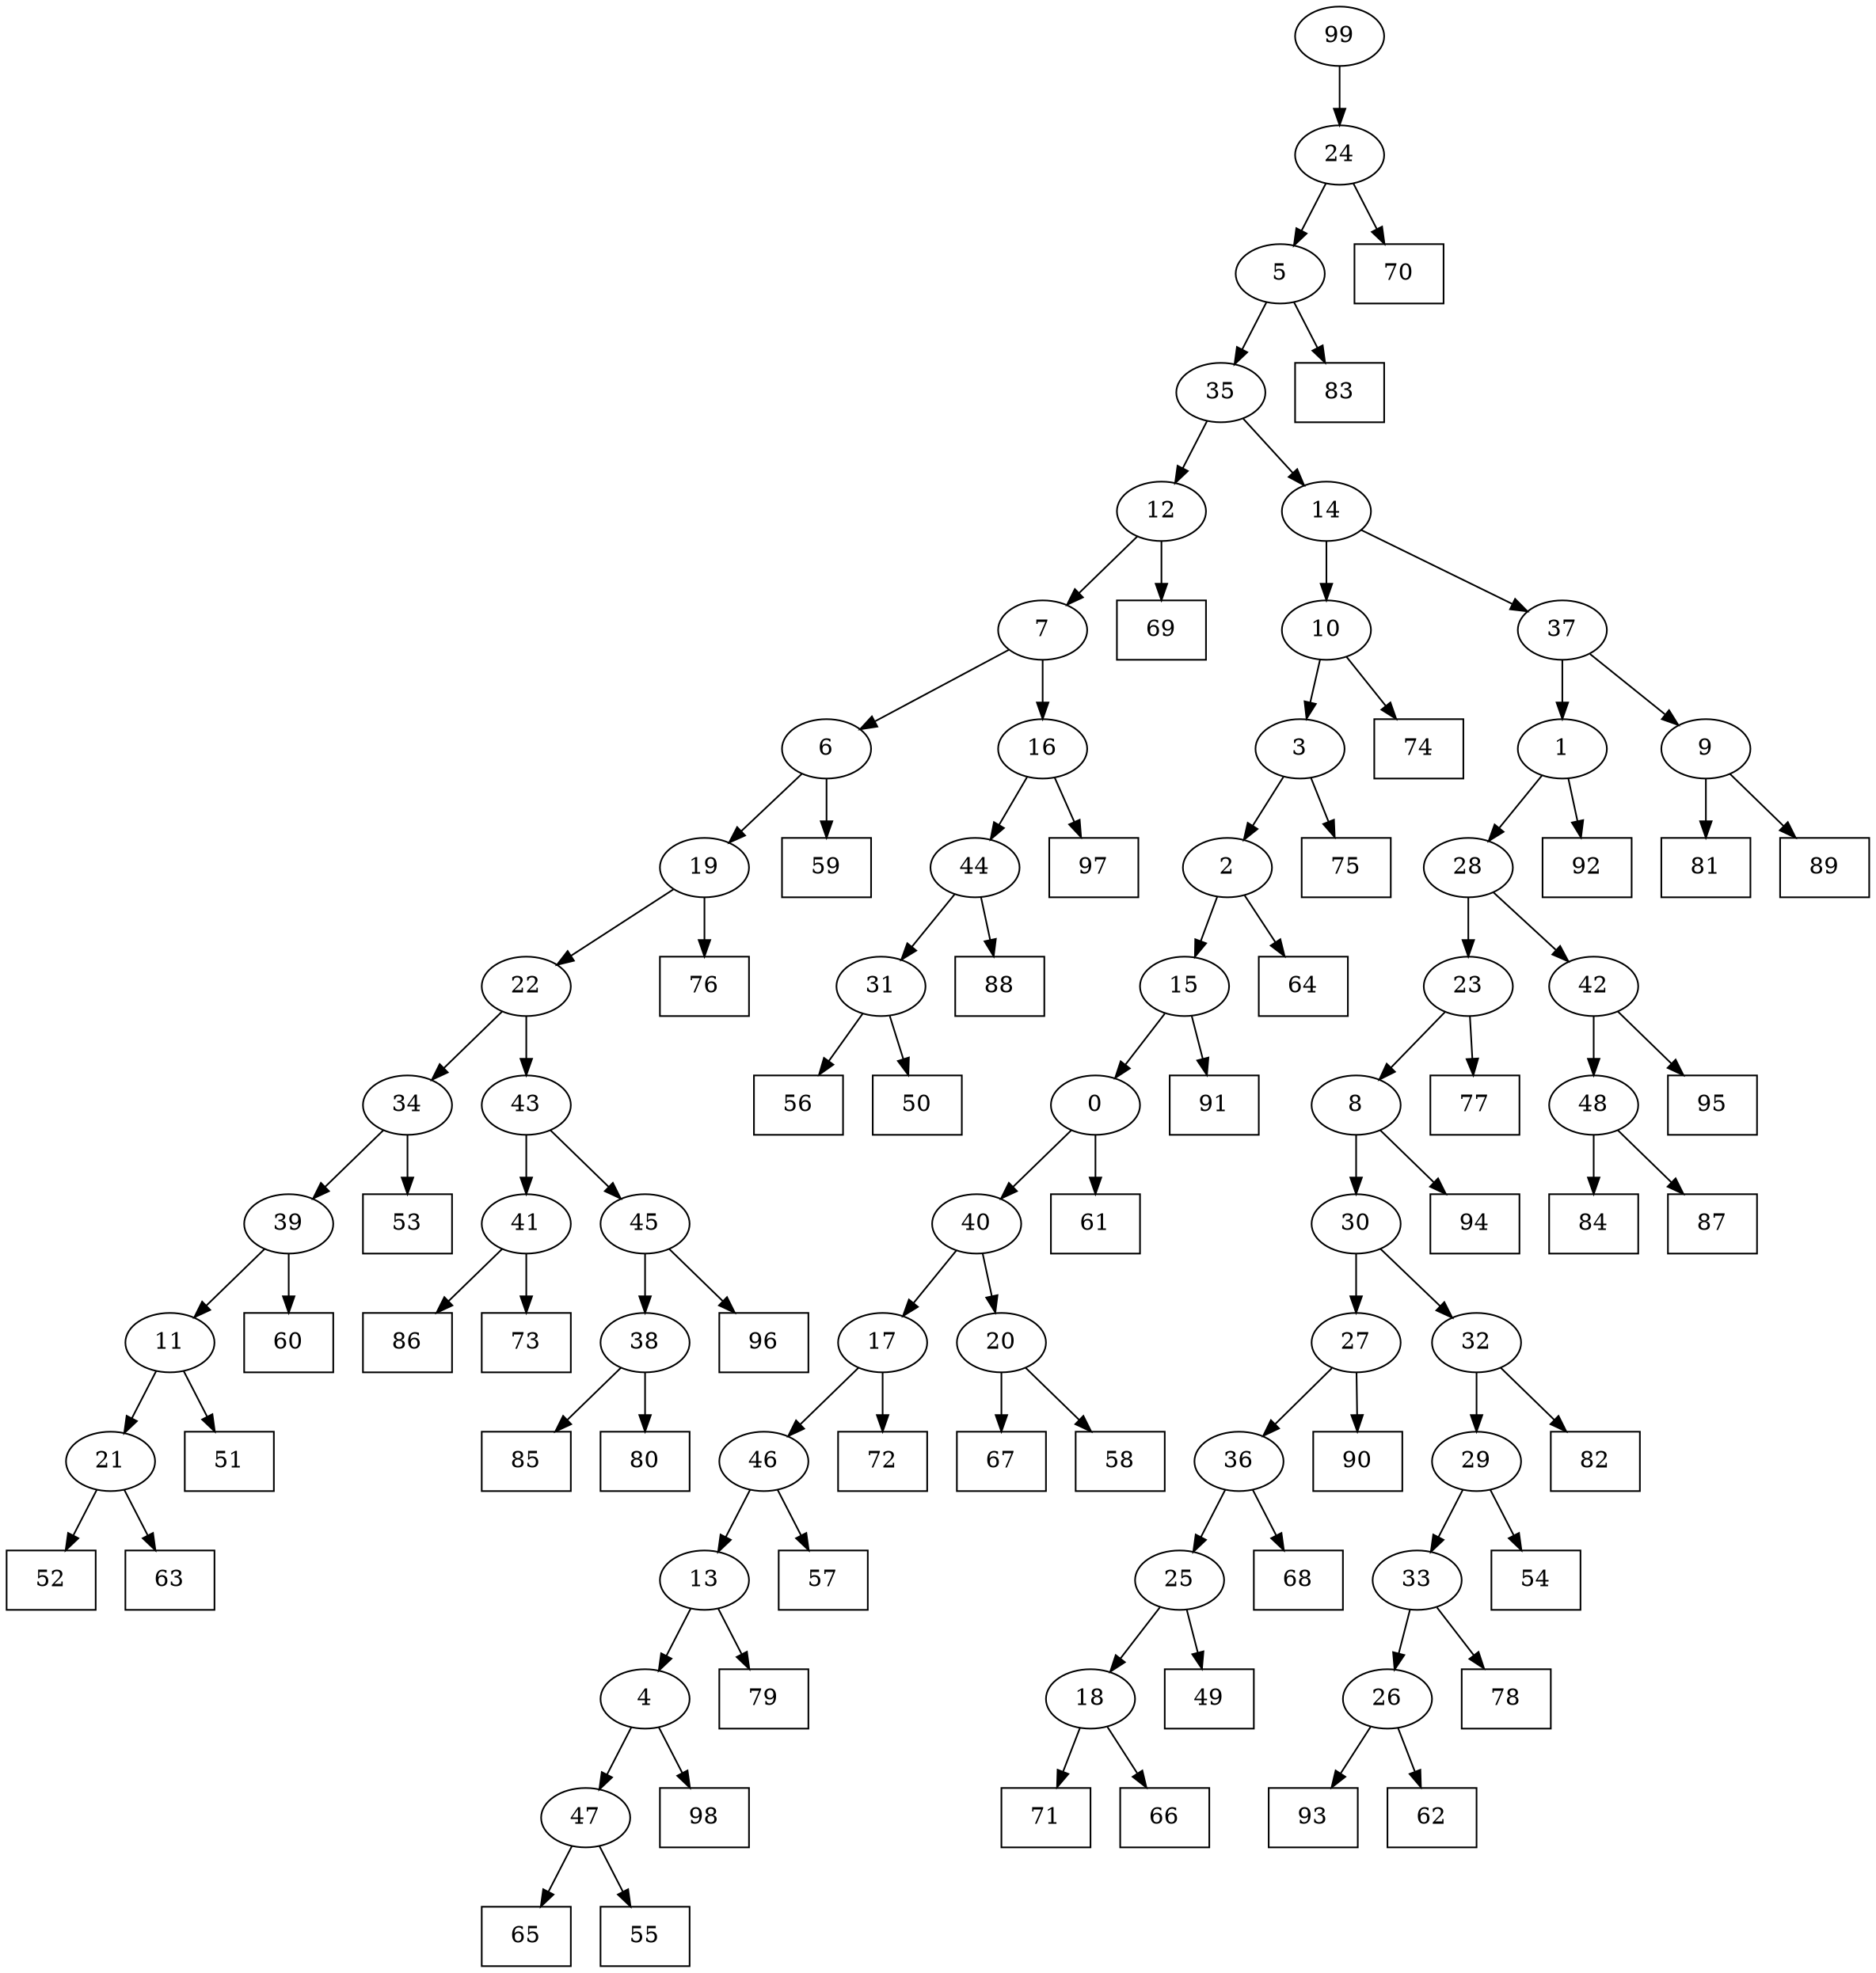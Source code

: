 digraph G {
0[label="0"];
1[label="1"];
2[label="2"];
3[label="3"];
4[label="4"];
5[label="5"];
6[label="6"];
7[label="7"];
8[label="8"];
9[label="9"];
10[label="10"];
11[label="11"];
12[label="12"];
13[label="13"];
14[label="14"];
15[label="15"];
16[label="16"];
17[label="17"];
18[label="18"];
19[label="19"];
20[label="20"];
21[label="21"];
22[label="22"];
23[label="23"];
24[label="24"];
25[label="25"];
26[label="26"];
27[label="27"];
28[label="28"];
29[label="29"];
30[label="30"];
31[label="31"];
32[label="32"];
33[label="33"];
34[label="34"];
35[label="35"];
36[label="36"];
37[label="37"];
38[label="38"];
39[label="39"];
40[label="40"];
41[label="41"];
42[label="42"];
43[label="43"];
44[label="44"];
45[label="45"];
46[label="46"];
47[label="47"];
48[label="48"];
49[shape=box,label="52"];
50[shape=box,label="96"];
51[shape=box,label="79"];
52[shape=box,label="75"];
53[shape=box,label="71"];
54[shape=box,label="61"];
55[shape=box,label="74"];
56[shape=box,label="64"];
57[shape=box,label="68"];
58[shape=box,label="91"];
59[shape=box,label="56"];
60[shape=box,label="51"];
61[shape=box,label="90"];
62[shape=box,label="82"];
63[shape=box,label="65"];
64[shape=box,label="94"];
65[shape=box,label="77"];
66[shape=box,label="69"];
67[shape=box,label="83"];
68[shape=box,label="93"];
69[shape=box,label="78"];
70[shape=box,label="85"];
71[shape=box,label="72"];
72[shape=box,label="62"];
73[shape=box,label="60"];
74[shape=box,label="80"];
75[shape=box,label="84"];
76[shape=box,label="86"];
77[shape=box,label="53"];
78[shape=box,label="57"];
79[shape=box,label="67"];
80[shape=box,label="66"];
81[shape=box,label="58"];
82[shape=box,label="76"];
83[shape=box,label="73"];
84[shape=box,label="70"];
85[shape=box,label="95"];
86[shape=box,label="81"];
87[shape=box,label="87"];
88[shape=box,label="55"];
89[shape=box,label="49"];
90[shape=box,label="92"];
91[shape=box,label="88"];
92[shape=box,label="97"];
93[shape=box,label="59"];
94[shape=box,label="50"];
95[shape=box,label="63"];
96[shape=box,label="98"];
97[shape=box,label="54"];
98[shape=box,label="89"];
99[label="99"];
3->52 ;
0->54 ;
6->93 ;
29->97 ;
15->0 ;
47->88 ;
20->81 ;
24->5 ;
31->94 ;
38->70 ;
7->6 ;
21->49 ;
47->63 ;
24->84 ;
11->21 ;
12->66 ;
5->67 ;
10->55 ;
22->43 ;
99->24 ;
42->48 ;
48->87 ;
45->50 ;
37->1 ;
1->90 ;
9->98 ;
41->83 ;
21->95 ;
18->80 ;
33->69 ;
17->46 ;
36->57 ;
35->14 ;
4->96 ;
12->7 ;
39->73 ;
25->89 ;
11->60 ;
28->42 ;
42->85 ;
27->36 ;
9->86 ;
31->59 ;
2->56 ;
32->29 ;
29->33 ;
17->71 ;
14->10 ;
10->3 ;
5->35 ;
18->53 ;
0->40 ;
40->17 ;
25->18 ;
16->92 ;
13->4 ;
4->47 ;
36->25 ;
26->68 ;
44->31 ;
37->9 ;
14->37 ;
22->34 ;
34->77 ;
13->51 ;
32->62 ;
40->20 ;
20->79 ;
43->45 ;
19->22 ;
39->11 ;
1->28 ;
28->23 ;
23->65 ;
6->19 ;
19->82 ;
48->75 ;
45->38 ;
38->74 ;
30->32 ;
2->15 ;
15->58 ;
3->2 ;
35->12 ;
43->41 ;
41->76 ;
46->78 ;
27->61 ;
30->27 ;
8->64 ;
46->13 ;
23->8 ;
8->30 ;
34->39 ;
33->26 ;
26->72 ;
44->91 ;
7->16 ;
16->44 ;
}
